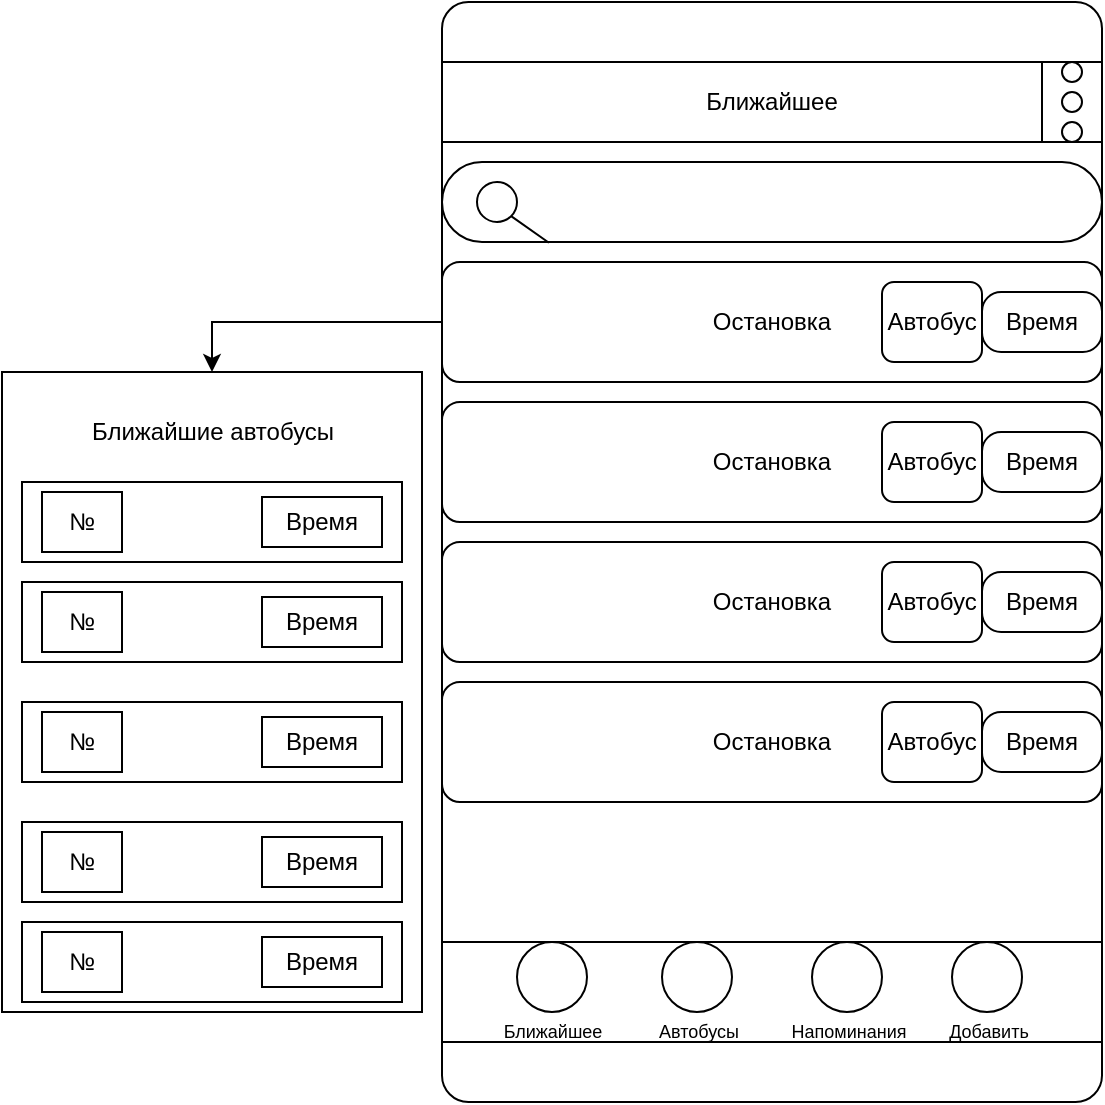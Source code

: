 <mxfile version="20.6.2" pages="4"><diagram id="_y8f85n_esdlcO7d9ung" name="Ближайшее"><mxGraphModel dx="997" dy="579" grid="1" gridSize="10" guides="1" tooltips="1" connect="1" arrows="1" fold="1" page="1" pageScale="1" pageWidth="827" pageHeight="1169" math="0" shadow="0"><root><mxCell id="0"/><mxCell id="1" parent="0"/><mxCell id="b49p6WxpinAUJiqTolzJ-1" value="" style="group" parent="1" vertex="1" connectable="0"><mxGeometry x="230" y="10" width="330" height="550" as="geometry"/></mxCell><mxCell id="Yam4Z6j8YivFw6RkkRNr-1" value="" style="rounded=1;whiteSpace=wrap;html=1;arcSize=4;" parent="b49p6WxpinAUJiqTolzJ-1" vertex="1"><mxGeometry width="330" height="550" as="geometry"/></mxCell><mxCell id="Yam4Z6j8YivFw6RkkRNr-2" value="Ближайшее" style="rounded=0;whiteSpace=wrap;html=1;" parent="b49p6WxpinAUJiqTolzJ-1" vertex="1"><mxGeometry y="30" width="330" height="40" as="geometry"/></mxCell><mxCell id="Yam4Z6j8YivFw6RkkRNr-11" value="" style="rounded=0;whiteSpace=wrap;html=1;" parent="b49p6WxpinAUJiqTolzJ-1" vertex="1"><mxGeometry y="470" width="330" height="50" as="geometry"/></mxCell><mxCell id="Yam4Z6j8YivFw6RkkRNr-14" value="" style="ellipse;whiteSpace=wrap;html=1;aspect=fixed;fontSize=9;" parent="b49p6WxpinAUJiqTolzJ-1" vertex="1"><mxGeometry x="37.5" y="470" width="35" height="35" as="geometry"/></mxCell><mxCell id="Yam4Z6j8YivFw6RkkRNr-15" value="" style="ellipse;whiteSpace=wrap;html=1;aspect=fixed;" parent="b49p6WxpinAUJiqTolzJ-1" vertex="1"><mxGeometry x="110" y="470" width="35" height="35" as="geometry"/></mxCell><mxCell id="Yam4Z6j8YivFw6RkkRNr-16" value="" style="ellipse;whiteSpace=wrap;html=1;aspect=fixed;" parent="b49p6WxpinAUJiqTolzJ-1" vertex="1"><mxGeometry x="185" y="470" width="35" height="35" as="geometry"/></mxCell><mxCell id="Yam4Z6j8YivFw6RkkRNr-23" value="" style="ellipse;whiteSpace=wrap;html=1;aspect=fixed;" parent="b49p6WxpinAUJiqTolzJ-1" vertex="1"><mxGeometry x="255" y="470" width="35" height="35" as="geometry"/></mxCell><mxCell id="03R7fuCVjjpDyJXE76V5-1" value="" style="rounded=0;whiteSpace=wrap;html=1;" parent="b49p6WxpinAUJiqTolzJ-1" vertex="1"><mxGeometry x="300" y="30" width="30" height="40" as="geometry"/></mxCell><mxCell id="Yam4Z6j8YivFw6RkkRNr-18" value="" style="ellipse;whiteSpace=wrap;html=1;aspect=fixed;" parent="b49p6WxpinAUJiqTolzJ-1" vertex="1"><mxGeometry x="310" y="60" width="10" height="10" as="geometry"/></mxCell><mxCell id="Yam4Z6j8YivFw6RkkRNr-17" value="" style="ellipse;whiteSpace=wrap;html=1;aspect=fixed;" parent="b49p6WxpinAUJiqTolzJ-1" vertex="1"><mxGeometry x="310" y="30" width="10" height="10" as="geometry"/></mxCell><mxCell id="Yam4Z6j8YivFw6RkkRNr-19" value="" style="ellipse;whiteSpace=wrap;html=1;aspect=fixed;" parent="b49p6WxpinAUJiqTolzJ-1" vertex="1"><mxGeometry x="310" y="45" width="10" height="10" as="geometry"/></mxCell><mxCell id="5UEPkNXFmv_SA4Nq0oiT-2" value="Время" style="rounded=1;whiteSpace=wrap;html=1;arcSize=32;" parent="b49p6WxpinAUJiqTolzJ-1" vertex="1"><mxGeometry x="270" y="215" width="60" height="30" as="geometry"/></mxCell><mxCell id="5UEPkNXFmv_SA4Nq0oiT-3" value="Автобус" style="rounded=1;whiteSpace=wrap;html=1;" parent="b49p6WxpinAUJiqTolzJ-1" vertex="1"><mxGeometry x="220" y="210" width="50" height="40" as="geometry"/></mxCell><mxCell id="Yam4Z6j8YivFw6RkkRNr-20" value="Напоминания" style="text;html=1;resizable=0;autosize=1;align=center;verticalAlign=middle;points=[];fillColor=none;strokeColor=none;rounded=0;fontSize=9;" parent="1" vertex="1"><mxGeometry x="392.5" y="515" width="80" height="20" as="geometry"/></mxCell><mxCell id="Yam4Z6j8YivFw6RkkRNr-21" value="Автобусы" style="text;html=1;resizable=0;autosize=1;align=center;verticalAlign=middle;points=[];fillColor=none;strokeColor=none;rounded=0;fontSize=9;" parent="1" vertex="1"><mxGeometry x="327.5" y="515" width="60" height="20" as="geometry"/></mxCell><mxCell id="Yam4Z6j8YivFw6RkkRNr-22" value="Ближайшее" style="text;html=1;resizable=0;autosize=1;align=center;verticalAlign=middle;points=[];fillColor=none;strokeColor=none;rounded=0;fontSize=9;" parent="1" vertex="1"><mxGeometry x="250" y="515" width="70" height="20" as="geometry"/></mxCell><mxCell id="03R7fuCVjjpDyJXE76V5-7" value="Остановка" style="rounded=1;whiteSpace=wrap;html=1;" parent="1" vertex="1"><mxGeometry x="230" y="350" width="330" height="60" as="geometry"/></mxCell><mxCell id="Yam4Z6j8YivFw6RkkRNr-24" value="Добавить" style="text;html=1;resizable=0;autosize=1;align=center;verticalAlign=middle;points=[];fillColor=none;strokeColor=none;rounded=0;fontSize=9;" parent="1" vertex="1"><mxGeometry x="472.5" y="515" width="60" height="20" as="geometry"/></mxCell><mxCell id="03R7fuCVjjpDyJXE76V5-8" value="Остановка" style="rounded=1;whiteSpace=wrap;html=1;" parent="1" vertex="1"><mxGeometry x="230" y="210" width="330" height="60" as="geometry"/></mxCell><mxCell id="03R7fuCVjjpDyJXE76V5-9" value="Остановка" style="rounded=1;whiteSpace=wrap;html=1;" parent="1" vertex="1"><mxGeometry x="230" y="280" width="330" height="60" as="geometry"/></mxCell><mxCell id="vpcyC_Nna_USl7XzzEuj-1" style="edgeStyle=orthogonalEdgeStyle;rounded=0;orthogonalLoop=1;jettySize=auto;html=1;entryX=0.5;entryY=0;entryDx=0;entryDy=0;" edge="1" parent="1" source="03R7fuCVjjpDyJXE76V5-10" target="TdtTYTxf1_3F46-lyXxo-1"><mxGeometry relative="1" as="geometry"/></mxCell><mxCell id="03R7fuCVjjpDyJXE76V5-10" value="Остановка" style="rounded=1;whiteSpace=wrap;html=1;" parent="1" vertex="1"><mxGeometry x="230" y="140" width="330" height="60" as="geometry"/></mxCell><mxCell id="03R7fuCVjjpDyJXE76V5-11" value="" style="rounded=1;whiteSpace=wrap;html=1;arcSize=50;" parent="1" vertex="1"><mxGeometry x="230" y="90" width="330" height="40" as="geometry"/></mxCell><mxCell id="03R7fuCVjjpDyJXE76V5-13" value="" style="ellipse;whiteSpace=wrap;html=1;aspect=fixed;" parent="1" vertex="1"><mxGeometry x="247.5" y="100" width="20" height="20" as="geometry"/></mxCell><mxCell id="03R7fuCVjjpDyJXE76V5-16" value="" style="shape=link;html=1;rounded=0;exitX=1;exitY=1;exitDx=0;exitDy=0;entryX=0.162;entryY=1.01;entryDx=0;entryDy=0;entryPerimeter=0;width=0;" parent="1" source="03R7fuCVjjpDyJXE76V5-13" target="03R7fuCVjjpDyJXE76V5-11" edge="1"><mxGeometry width="100" relative="1" as="geometry"><mxPoint x="360" y="280" as="sourcePoint"/><mxPoint x="460" y="280" as="targetPoint"/></mxGeometry></mxCell><mxCell id="03R7fuCVjjpDyJXE76V5-23" value="Время" style="rounded=1;whiteSpace=wrap;html=1;arcSize=32;" parent="1" vertex="1"><mxGeometry x="500" y="155" width="60" height="30" as="geometry"/></mxCell><mxCell id="03R7fuCVjjpDyJXE76V5-25" value="Автобус" style="rounded=1;whiteSpace=wrap;html=1;" parent="1" vertex="1"><mxGeometry x="450" y="150" width="50" height="40" as="geometry"/></mxCell><mxCell id="5UEPkNXFmv_SA4Nq0oiT-8" value="Время" style="rounded=1;whiteSpace=wrap;html=1;arcSize=32;" parent="1" vertex="1"><mxGeometry x="500" y="225" width="60" height="30" as="geometry"/></mxCell><mxCell id="5UEPkNXFmv_SA4Nq0oiT-9" value="Автобус" style="rounded=1;whiteSpace=wrap;html=1;" parent="1" vertex="1"><mxGeometry x="450" y="220" width="50" height="40" as="geometry"/></mxCell><mxCell id="5UEPkNXFmv_SA4Nq0oiT-10" value="Время" style="rounded=1;whiteSpace=wrap;html=1;arcSize=32;" parent="1" vertex="1"><mxGeometry x="500" y="295" width="60" height="30" as="geometry"/></mxCell><mxCell id="5UEPkNXFmv_SA4Nq0oiT-16" value="Время" style="rounded=1;whiteSpace=wrap;html=1;arcSize=32;" parent="1" vertex="1"><mxGeometry x="500" y="365" width="60" height="30" as="geometry"/></mxCell><mxCell id="5UEPkNXFmv_SA4Nq0oiT-11" value="Автобус" style="rounded=1;whiteSpace=wrap;html=1;" parent="1" vertex="1"><mxGeometry x="450" y="290" width="50" height="40" as="geometry"/></mxCell><mxCell id="5UEPkNXFmv_SA4Nq0oiT-17" value="Автобус" style="rounded=1;whiteSpace=wrap;html=1;" parent="1" vertex="1"><mxGeometry x="450" y="360" width="50" height="40" as="geometry"/></mxCell><mxCell id="TdtTYTxf1_3F46-lyXxo-1" value="" style="rounded=0;whiteSpace=wrap;html=1;" vertex="1" parent="1"><mxGeometry x="10" y="195" width="210" height="320" as="geometry"/></mxCell><mxCell id="TdtTYTxf1_3F46-lyXxo-2" value="" style="rounded=0;whiteSpace=wrap;html=1;" vertex="1" parent="1"><mxGeometry x="20" y="250" width="190" height="40" as="geometry"/></mxCell><mxCell id="TdtTYTxf1_3F46-lyXxo-3" value="" style="rounded=0;whiteSpace=wrap;html=1;" vertex="1" parent="1"><mxGeometry x="20" y="300" width="190" height="40" as="geometry"/></mxCell><mxCell id="TdtTYTxf1_3F46-lyXxo-4" value="" style="rounded=0;whiteSpace=wrap;html=1;" vertex="1" parent="1"><mxGeometry x="20" y="360" width="190" height="40" as="geometry"/></mxCell><mxCell id="TdtTYTxf1_3F46-lyXxo-5" value="" style="rounded=0;whiteSpace=wrap;html=1;" vertex="1" parent="1"><mxGeometry x="20" y="420" width="190" height="40" as="geometry"/></mxCell><mxCell id="TdtTYTxf1_3F46-lyXxo-6" value="" style="rounded=0;whiteSpace=wrap;html=1;" vertex="1" parent="1"><mxGeometry x="20" y="470" width="190" height="40" as="geometry"/></mxCell><mxCell id="TdtTYTxf1_3F46-lyXxo-7" value="Ближайшие автобусы" style="text;html=1;resizable=0;autosize=1;align=center;verticalAlign=middle;points=[];fillColor=none;strokeColor=none;rounded=0;" vertex="1" parent="1"><mxGeometry x="45" y="210" width="140" height="30" as="geometry"/></mxCell><mxCell id="_dEVWpUSaZ03Rhdp4py4-1" value="№" style="rounded=0;whiteSpace=wrap;html=1;" vertex="1" parent="1"><mxGeometry x="30" y="255" width="40" height="30" as="geometry"/></mxCell><mxCell id="_dEVWpUSaZ03Rhdp4py4-2" value="Время" style="rounded=0;whiteSpace=wrap;html=1;" vertex="1" parent="1"><mxGeometry x="140" y="257.5" width="60" height="25" as="geometry"/></mxCell><mxCell id="_dEVWpUSaZ03Rhdp4py4-3" value="Время" style="rounded=0;whiteSpace=wrap;html=1;" vertex="1" parent="1"><mxGeometry x="140" y="307.5" width="60" height="25" as="geometry"/></mxCell><mxCell id="_dEVWpUSaZ03Rhdp4py4-4" value="Время" style="rounded=0;whiteSpace=wrap;html=1;" vertex="1" parent="1"><mxGeometry x="140" y="367.5" width="60" height="25" as="geometry"/></mxCell><mxCell id="_dEVWpUSaZ03Rhdp4py4-5" value="Время" style="rounded=0;whiteSpace=wrap;html=1;" vertex="1" parent="1"><mxGeometry x="140" y="427.5" width="60" height="25" as="geometry"/></mxCell><mxCell id="_dEVWpUSaZ03Rhdp4py4-6" value="Время" style="rounded=0;whiteSpace=wrap;html=1;" vertex="1" parent="1"><mxGeometry x="140" y="477.5" width="60" height="25" as="geometry"/></mxCell><mxCell id="_dEVWpUSaZ03Rhdp4py4-7" value="№" style="rounded=0;whiteSpace=wrap;html=1;" vertex="1" parent="1"><mxGeometry x="30" y="305" width="40" height="30" as="geometry"/></mxCell><mxCell id="_dEVWpUSaZ03Rhdp4py4-8" value="№" style="rounded=0;whiteSpace=wrap;html=1;" vertex="1" parent="1"><mxGeometry x="30" y="365" width="40" height="30" as="geometry"/></mxCell><mxCell id="_dEVWpUSaZ03Rhdp4py4-9" value="№" style="rounded=0;whiteSpace=wrap;html=1;" vertex="1" parent="1"><mxGeometry x="30" y="425" width="40" height="30" as="geometry"/></mxCell><mxCell id="_dEVWpUSaZ03Rhdp4py4-10" value="№" style="rounded=0;whiteSpace=wrap;html=1;" vertex="1" parent="1"><mxGeometry x="30" y="475" width="40" height="30" as="geometry"/></mxCell></root></mxGraphModel></diagram><diagram id="toYEGM3J-mHtrx5plt3y" name="Автобусы"><mxGraphModel dx="997" dy="579" grid="1" gridSize="10" guides="1" tooltips="1" connect="1" arrows="1" fold="1" page="1" pageScale="1" pageWidth="827" pageHeight="1169" math="0" shadow="0"><root><mxCell id="0"/><mxCell id="1" parent="0"/><mxCell id="cJidqIV1qGNQ0AWsKn_H-1" value="" style="group" parent="1" vertex="1" connectable="0"><mxGeometry x="260" y="10" width="330" height="550" as="geometry"/></mxCell><mxCell id="cJidqIV1qGNQ0AWsKn_H-2" value="" style="rounded=1;whiteSpace=wrap;html=1;arcSize=4;" parent="cJidqIV1qGNQ0AWsKn_H-1" vertex="1"><mxGeometry width="330" height="550" as="geometry"/></mxCell><mxCell id="cJidqIV1qGNQ0AWsKn_H-3" value="Автобусы" style="rounded=0;whiteSpace=wrap;html=1;" parent="cJidqIV1qGNQ0AWsKn_H-1" vertex="1"><mxGeometry y="30" width="330" height="40" as="geometry"/></mxCell><mxCell id="cJidqIV1qGNQ0AWsKn_H-4" value="" style="rounded=0;whiteSpace=wrap;html=1;" parent="cJidqIV1qGNQ0AWsKn_H-1" vertex="1"><mxGeometry y="470" width="330" height="50" as="geometry"/></mxCell><mxCell id="cJidqIV1qGNQ0AWsKn_H-5" value="" style="ellipse;whiteSpace=wrap;html=1;aspect=fixed;fontSize=9;" parent="cJidqIV1qGNQ0AWsKn_H-1" vertex="1"><mxGeometry x="37.5" y="470" width="35" height="35" as="geometry"/></mxCell><mxCell id="cJidqIV1qGNQ0AWsKn_H-6" value="" style="ellipse;whiteSpace=wrap;html=1;aspect=fixed;" parent="cJidqIV1qGNQ0AWsKn_H-1" vertex="1"><mxGeometry x="110" y="470" width="35" height="35" as="geometry"/></mxCell><mxCell id="cJidqIV1qGNQ0AWsKn_H-7" value="" style="ellipse;whiteSpace=wrap;html=1;aspect=fixed;" parent="cJidqIV1qGNQ0AWsKn_H-1" vertex="1"><mxGeometry x="185" y="470" width="35" height="35" as="geometry"/></mxCell><mxCell id="cJidqIV1qGNQ0AWsKn_H-8" value="" style="ellipse;whiteSpace=wrap;html=1;aspect=fixed;" parent="cJidqIV1qGNQ0AWsKn_H-1" vertex="1"><mxGeometry x="255" y="470" width="35" height="35" as="geometry"/></mxCell><mxCell id="cJidqIV1qGNQ0AWsKn_H-9" value="" style="rounded=0;whiteSpace=wrap;html=1;" parent="cJidqIV1qGNQ0AWsKn_H-1" vertex="1"><mxGeometry x="300" y="30" width="30" height="40" as="geometry"/></mxCell><mxCell id="cJidqIV1qGNQ0AWsKn_H-10" value="" style="ellipse;whiteSpace=wrap;html=1;aspect=fixed;" parent="cJidqIV1qGNQ0AWsKn_H-1" vertex="1"><mxGeometry x="310" y="60" width="10" height="10" as="geometry"/></mxCell><mxCell id="cJidqIV1qGNQ0AWsKn_H-11" value="" style="ellipse;whiteSpace=wrap;html=1;aspect=fixed;" parent="cJidqIV1qGNQ0AWsKn_H-1" vertex="1"><mxGeometry x="310" y="30" width="10" height="10" as="geometry"/></mxCell><mxCell id="cJidqIV1qGNQ0AWsKn_H-12" value="" style="ellipse;whiteSpace=wrap;html=1;aspect=fixed;" parent="cJidqIV1qGNQ0AWsKn_H-1" vertex="1"><mxGeometry x="310" y="45" width="10" height="10" as="geometry"/></mxCell><mxCell id="q44yV63X0uvWACJ0LiTc-1" value="Напоминания" style="text;html=1;resizable=0;autosize=1;align=center;verticalAlign=middle;points=[];fillColor=none;strokeColor=none;rounded=0;fontSize=9;" parent="cJidqIV1qGNQ0AWsKn_H-1" vertex="1"><mxGeometry x="166.25" y="505" width="80" height="20" as="geometry"/></mxCell><mxCell id="q44yV63X0uvWACJ0LiTc-2" value="Автобусы" style="text;html=1;resizable=0;autosize=1;align=center;verticalAlign=middle;points=[];fillColor=none;strokeColor=none;rounded=0;fontSize=9;" parent="cJidqIV1qGNQ0AWsKn_H-1" vertex="1"><mxGeometry x="101.25" y="505" width="60" height="20" as="geometry"/></mxCell><mxCell id="q44yV63X0uvWACJ0LiTc-3" value="Ближайшее" style="text;html=1;resizable=0;autosize=1;align=center;verticalAlign=middle;points=[];fillColor=none;strokeColor=none;rounded=0;fontSize=9;" parent="cJidqIV1qGNQ0AWsKn_H-1" vertex="1"><mxGeometry x="23.75" y="505" width="70" height="20" as="geometry"/></mxCell><mxCell id="q44yV63X0uvWACJ0LiTc-4" value="Добавить" style="text;html=1;resizable=0;autosize=1;align=center;verticalAlign=middle;points=[];fillColor=none;strokeColor=none;rounded=0;fontSize=9;" parent="cJidqIV1qGNQ0AWsKn_H-1" vertex="1"><mxGeometry x="246.25" y="505" width="60" height="20" as="geometry"/></mxCell><mxCell id="1Cdg1kN4NvdRtOSeIrVH-1" value="Автобус" style="rounded=1;whiteSpace=wrap;html=1;" parent="cJidqIV1qGNQ0AWsKn_H-1" vertex="1"><mxGeometry y="140" width="330" height="60" as="geometry"/></mxCell><mxCell id="1Cdg1kN4NvdRtOSeIrVH-2" value="Автобус" style="rounded=1;whiteSpace=wrap;html=1;" parent="cJidqIV1qGNQ0AWsKn_H-1" vertex="1"><mxGeometry y="210" width="330" height="60" as="geometry"/></mxCell><mxCell id="1Cdg1kN4NvdRtOSeIrVH-3" value="Автобус" style="rounded=1;whiteSpace=wrap;html=1;" parent="cJidqIV1qGNQ0AWsKn_H-1" vertex="1"><mxGeometry y="280" width="330" height="60" as="geometry"/></mxCell><mxCell id="Zofx3eeBoPFV5pJOv5YT-1" value="" style="rounded=1;whiteSpace=wrap;html=1;arcSize=50;" parent="cJidqIV1qGNQ0AWsKn_H-1" vertex="1"><mxGeometry y="80" width="330" height="40" as="geometry"/></mxCell><mxCell id="Zofx3eeBoPFV5pJOv5YT-2" value="" style="ellipse;whiteSpace=wrap;html=1;aspect=fixed;" parent="cJidqIV1qGNQ0AWsKn_H-1" vertex="1"><mxGeometry x="17.5" y="90" width="20" height="20" as="geometry"/></mxCell><mxCell id="Zofx3eeBoPFV5pJOv5YT-3" value="" style="shape=link;html=1;rounded=0;exitX=1;exitY=1;exitDx=0;exitDy=0;entryX=0.162;entryY=1.01;entryDx=0;entryDy=0;entryPerimeter=0;width=0;" parent="cJidqIV1qGNQ0AWsKn_H-1" source="Zofx3eeBoPFV5pJOv5YT-2" target="Zofx3eeBoPFV5pJOv5YT-1" edge="1"><mxGeometry width="100" relative="1" as="geometry"><mxPoint x="130" y="270" as="sourcePoint"/><mxPoint x="230" y="270" as="targetPoint"/></mxGeometry></mxCell><mxCell id="Zofx3eeBoPFV5pJOv5YT-27" value="Автобус" style="rounded=1;whiteSpace=wrap;html=1;" parent="cJidqIV1qGNQ0AWsKn_H-1" vertex="1"><mxGeometry y="350" width="330" height="60" as="geometry"/></mxCell><mxCell id="Zofx3eeBoPFV5pJOv5YT-28" value="№" style="rounded=1;whiteSpace=wrap;html=1;" parent="cJidqIV1qGNQ0AWsKn_H-1" vertex="1"><mxGeometry x="7.5" y="150" width="40" height="40" as="geometry"/></mxCell><mxCell id="Zofx3eeBoPFV5pJOv5YT-29" value="№" style="rounded=1;whiteSpace=wrap;html=1;" parent="cJidqIV1qGNQ0AWsKn_H-1" vertex="1"><mxGeometry x="7.5" y="220" width="40" height="40" as="geometry"/></mxCell><mxCell id="Zofx3eeBoPFV5pJOv5YT-30" value="№" style="rounded=1;whiteSpace=wrap;html=1;" parent="cJidqIV1qGNQ0AWsKn_H-1" vertex="1"><mxGeometry x="7.5" y="290" width="40" height="40" as="geometry"/></mxCell><mxCell id="Zofx3eeBoPFV5pJOv5YT-31" value="№" style="rounded=1;whiteSpace=wrap;html=1;" parent="cJidqIV1qGNQ0AWsKn_H-1" vertex="1"><mxGeometry x="7.5" y="360" width="40" height="40" as="geometry"/></mxCell><mxCell id="Rb6sk7Vmc9aKg5yc69ai-1" value="Изменить" style="rounded=1;whiteSpace=wrap;html=1;strokeWidth=1;" parent="cJidqIV1qGNQ0AWsKn_H-1" vertex="1"><mxGeometry x="280" y="140" width="50" height="20" as="geometry"/></mxCell><mxCell id="Rb6sk7Vmc9aKg5yc69ai-2" value="Изменить" style="rounded=1;whiteSpace=wrap;html=1;strokeWidth=1;" parent="cJidqIV1qGNQ0AWsKn_H-1" vertex="1"><mxGeometry x="280" y="210" width="50" height="20" as="geometry"/></mxCell><mxCell id="Rb6sk7Vmc9aKg5yc69ai-3" value="Изменить" style="rounded=1;whiteSpace=wrap;html=1;strokeWidth=1;" parent="cJidqIV1qGNQ0AWsKn_H-1" vertex="1"><mxGeometry x="280" y="280" width="50" height="20" as="geometry"/></mxCell><mxCell id="Rb6sk7Vmc9aKg5yc69ai-4" value="Изменить" style="rounded=1;whiteSpace=wrap;html=1;strokeWidth=1;" parent="cJidqIV1qGNQ0AWsKn_H-1" vertex="1"><mxGeometry x="280" y="350" width="50" height="20" as="geometry"/></mxCell><mxCell id="Zofx3eeBoPFV5pJOv5YT-32" value="" style="rounded=0;whiteSpace=wrap;html=1;" parent="1" vertex="1"><mxGeometry x="30" y="200" width="210" height="340" as="geometry"/></mxCell><mxCell id="Zofx3eeBoPFV5pJOv5YT-33" style="edgeStyle=orthogonalEdgeStyle;rounded=0;orthogonalLoop=1;jettySize=auto;html=1;entryX=0.5;entryY=0;entryDx=0;entryDy=0;" parent="1" source="1Cdg1kN4NvdRtOSeIrVH-1" target="Zofx3eeBoPFV5pJOv5YT-32" edge="1"><mxGeometry relative="1" as="geometry"/></mxCell><mxCell id="Zofx3eeBoPFV5pJOv5YT-61" value="Остановка" style="rounded=1;whiteSpace=wrap;html=1;" parent="1" vertex="1"><mxGeometry x="30" y="240" width="210" height="40" as="geometry"/></mxCell><mxCell id="Zofx3eeBoPFV5pJOv5YT-89" value="Остановка" style="rounded=1;whiteSpace=wrap;html=1;" parent="1" vertex="1"><mxGeometry x="30" y="290" width="210" height="40" as="geometry"/></mxCell><mxCell id="Zofx3eeBoPFV5pJOv5YT-91" value="Остановка" style="rounded=1;whiteSpace=wrap;html=1;" parent="1" vertex="1"><mxGeometry x="30" y="340" width="210" height="40" as="geometry"/></mxCell><mxCell id="Zofx3eeBoPFV5pJOv5YT-92" value="Остановка" style="rounded=1;whiteSpace=wrap;html=1;" parent="1" vertex="1"><mxGeometry x="30" y="390" width="210" height="40" as="geometry"/></mxCell><mxCell id="Zofx3eeBoPFV5pJOv5YT-93" value="Остановка" style="rounded=1;whiteSpace=wrap;html=1;" parent="1" vertex="1"><mxGeometry x="30" y="440" width="210" height="40" as="geometry"/></mxCell><mxCell id="Zofx3eeBoPFV5pJOv5YT-94" value="" style="rounded=1;whiteSpace=wrap;html=1;" parent="1" vertex="1"><mxGeometry x="200" y="250" width="40" height="20" as="geometry"/></mxCell><mxCell id="Zofx3eeBoPFV5pJOv5YT-95" value="" style="rounded=1;whiteSpace=wrap;html=1;" parent="1" vertex="1"><mxGeometry x="200" y="300" width="40" height="20" as="geometry"/></mxCell><mxCell id="Zofx3eeBoPFV5pJOv5YT-96" value="" style="rounded=1;whiteSpace=wrap;html=1;" parent="1" vertex="1"><mxGeometry x="200" y="350" width="40" height="20" as="geometry"/></mxCell><mxCell id="Zofx3eeBoPFV5pJOv5YT-97" value="" style="rounded=1;whiteSpace=wrap;html=1;" parent="1" vertex="1"><mxGeometry x="200" y="400" width="40" height="20" as="geometry"/></mxCell><mxCell id="Zofx3eeBoPFV5pJOv5YT-98" value="" style="rounded=1;whiteSpace=wrap;html=1;" parent="1" vertex="1"><mxGeometry x="200" y="450" width="40" height="20" as="geometry"/></mxCell><mxCell id="Rb6sk7Vmc9aKg5yc69ai-5" value="Удалить или редактировать данные" style="rounded=0;whiteSpace=wrap;html=1;strokeWidth=1;" parent="1" vertex="1"><mxGeometry x="610" y="210" width="190" height="320" as="geometry"/></mxCell><mxCell id="Rb6sk7Vmc9aKg5yc69ai-7" style="edgeStyle=orthogonalEdgeStyle;rounded=0;orthogonalLoop=1;jettySize=auto;html=1;entryX=0.5;entryY=0;entryDx=0;entryDy=0;exitX=0.5;exitY=1;exitDx=0;exitDy=0;" parent="1" source="Rb6sk7Vmc9aKg5yc69ai-1" target="Rb6sk7Vmc9aKg5yc69ai-5" edge="1"><mxGeometry relative="1" as="geometry"/></mxCell></root></mxGraphModel></diagram><diagram id="h0MvNykx9WNqWDkKzryS" name="Напоминания"><mxGraphModel dx="997" dy="579" grid="1" gridSize="10" guides="1" tooltips="1" connect="1" arrows="1" fold="1" page="1" pageScale="1" pageWidth="827" pageHeight="1169" math="0" shadow="0"><root><mxCell id="0"/><mxCell id="1" parent="0"/><mxCell id="N_iDdNg4ZClv5fEzShKm-1" value="" style="rounded=1;whiteSpace=wrap;html=1;arcSize=4;" parent="1" vertex="1"><mxGeometry x="230" y="10" width="330" height="550" as="geometry"/></mxCell><mxCell id="N_iDdNg4ZClv5fEzShKm-15" value="Напоминания" style="rounded=0;whiteSpace=wrap;html=1;" parent="1" vertex="1"><mxGeometry x="230" y="40" width="330" height="40" as="geometry"/></mxCell><mxCell id="N_iDdNg4ZClv5fEzShKm-18" value="" style="group" parent="1" vertex="1" connectable="0"><mxGeometry x="240" y="100" width="310" height="90" as="geometry"/></mxCell><mxCell id="N_iDdNg4ZClv5fEzShKm-2" value="" style="rounded=1;whiteSpace=wrap;html=1;" parent="N_iDdNg4ZClv5fEzShKm-18" vertex="1"><mxGeometry width="310" height="90" as="geometry"/></mxCell><mxCell id="N_iDdNg4ZClv5fEzShKm-3" value="" style="rounded=1;whiteSpace=wrap;html=1;arcSize=50;" parent="N_iDdNg4ZClv5fEzShKm-18" vertex="1"><mxGeometry x="250" y="35" width="50" height="20" as="geometry"/></mxCell><mxCell id="N_iDdNg4ZClv5fEzShKm-4" value="" style="ellipse;whiteSpace=wrap;html=1;" parent="N_iDdNg4ZClv5fEzShKm-18" vertex="1"><mxGeometry x="250" y="35" width="20" height="20" as="geometry"/></mxCell><mxCell id="N_iDdNg4ZClv5fEzShKm-6" value="Номер автобуса" style="rounded=1;whiteSpace=wrap;html=1;arcSize=26;" parent="N_iDdNg4ZClv5fEzShKm-18" vertex="1"><mxGeometry y="40" width="70" height="50" as="geometry"/></mxCell><mxCell id="N_iDdNg4ZClv5fEzShKm-9" value="Название поездки" style="rounded=0;whiteSpace=wrap;html=1;" parent="N_iDdNg4ZClv5fEzShKm-18" vertex="1"><mxGeometry x="87.25" y="20" width="155" height="30" as="geometry"/></mxCell><mxCell id="N_iDdNg4ZClv5fEzShKm-10" value="Остановка" style="rounded=1;whiteSpace=wrap;html=1;" parent="N_iDdNg4ZClv5fEzShKm-18" vertex="1"><mxGeometry x="79.5" y="60" width="170.5" height="20" as="geometry"/></mxCell><mxCell id="N_iDdNg4ZClv5fEzShKm-11" value="Время" style="rounded=1;whiteSpace=wrap;html=1;arcSize=48;" parent="N_iDdNg4ZClv5fEzShKm-18" vertex="1"><mxGeometry width="70" height="30" as="geometry"/></mxCell><mxCell id="N_iDdNg4ZClv5fEzShKm-19" value="" style="rounded=0;whiteSpace=wrap;html=1;" parent="1" vertex="1"><mxGeometry x="230" y="480" width="330" height="50" as="geometry"/></mxCell><mxCell id="N_iDdNg4ZClv5fEzShKm-20" value="" style="ellipse;whiteSpace=wrap;html=1;aspect=fixed;" parent="1" vertex="1"><mxGeometry x="375" y="425" width="40" height="40" as="geometry"/></mxCell><mxCell id="N_iDdNg4ZClv5fEzShKm-21" value="" style="shape=umlDestroy;whiteSpace=wrap;html=1;strokeWidth=3;rotation=45;" parent="1" vertex="1"><mxGeometry x="385" y="435" width="20" height="20" as="geometry"/></mxCell><mxCell id="N_iDdNg4ZClv5fEzShKm-22" value="" style="ellipse;whiteSpace=wrap;html=1;aspect=fixed;fontSize=9;" parent="1" vertex="1"><mxGeometry x="267.5" y="480" width="35" height="35" as="geometry"/></mxCell><mxCell id="N_iDdNg4ZClv5fEzShKm-23" value="" style="ellipse;whiteSpace=wrap;html=1;aspect=fixed;" parent="1" vertex="1"><mxGeometry x="340" y="480" width="35" height="35" as="geometry"/></mxCell><mxCell id="N_iDdNg4ZClv5fEzShKm-25" value="" style="ellipse;whiteSpace=wrap;html=1;aspect=fixed;" parent="1" vertex="1"><mxGeometry x="415" y="480" width="35" height="35" as="geometry"/></mxCell><mxCell id="N_iDdNg4ZClv5fEzShKm-27" value="" style="rounded=0;whiteSpace=wrap;html=1;" parent="1" vertex="1"><mxGeometry x="530" y="40" width="30" height="40" as="geometry"/></mxCell><mxCell id="N_iDdNg4ZClv5fEzShKm-28" value="" style="ellipse;whiteSpace=wrap;html=1;aspect=fixed;" parent="1" vertex="1"><mxGeometry x="540" y="40" width="10" height="10" as="geometry"/></mxCell><mxCell id="N_iDdNg4ZClv5fEzShKm-29" value="" style="ellipse;whiteSpace=wrap;html=1;aspect=fixed;" parent="1" vertex="1"><mxGeometry x="540" y="70" width="10" height="10" as="geometry"/></mxCell><mxCell id="N_iDdNg4ZClv5fEzShKm-31" value="" style="ellipse;whiteSpace=wrap;html=1;aspect=fixed;" parent="1" vertex="1"><mxGeometry x="540" y="55" width="10" height="10" as="geometry"/></mxCell><mxCell id="N_iDdNg4ZClv5fEzShKm-32" value="Напоминания" style="text;html=1;resizable=0;autosize=1;align=center;verticalAlign=middle;points=[];fillColor=none;strokeColor=none;rounded=0;fontSize=9;" parent="1" vertex="1"><mxGeometry x="392.5" y="515" width="80" height="20" as="geometry"/></mxCell><mxCell id="N_iDdNg4ZClv5fEzShKm-33" value="Автобусы" style="text;html=1;resizable=0;autosize=1;align=center;verticalAlign=middle;points=[];fillColor=none;strokeColor=none;rounded=0;fontSize=9;" parent="1" vertex="1"><mxGeometry x="327.5" y="515" width="60" height="20" as="geometry"/></mxCell><mxCell id="N_iDdNg4ZClv5fEzShKm-34" value="Ближайшее" style="text;html=1;resizable=0;autosize=1;align=center;verticalAlign=middle;points=[];fillColor=none;strokeColor=none;rounded=0;fontSize=9;" parent="1" vertex="1"><mxGeometry x="250" y="515" width="70" height="20" as="geometry"/></mxCell><mxCell id="N_iDdNg4ZClv5fEzShKm-35" value="" style="ellipse;whiteSpace=wrap;html=1;aspect=fixed;" parent="1" vertex="1"><mxGeometry x="485" y="480" width="35" height="35" as="geometry"/></mxCell><mxCell id="N_iDdNg4ZClv5fEzShKm-36" value="Добавить" style="text;html=1;resizable=0;autosize=1;align=center;verticalAlign=middle;points=[];fillColor=none;strokeColor=none;rounded=0;fontSize=9;" parent="1" vertex="1"><mxGeometry x="472.5" y="515" width="60" height="20" as="geometry"/></mxCell></root></mxGraphModel></diagram><diagram id="xFh9Whe8njGJXrnGmQkG" name="Добавление автобуса или остановки"><mxGraphModel dx="997" dy="579" grid="1" gridSize="10" guides="1" tooltips="1" connect="1" arrows="1" fold="1" page="1" pageScale="1" pageWidth="827" pageHeight="1169" math="0" shadow="0"><root><mxCell id="0"/><mxCell id="1" parent="0"/><mxCell id="6hc36Imq6TL9LgenRkQy-1" value="" style="group;strokeWidth=9;" parent="1" vertex="1" connectable="0"><mxGeometry x="260" y="10" width="346.25" height="550" as="geometry"/></mxCell><mxCell id="6hc36Imq6TL9LgenRkQy-2" value="" style="rounded=1;whiteSpace=wrap;html=1;arcSize=4;" parent="6hc36Imq6TL9LgenRkQy-1" vertex="1"><mxGeometry width="330" height="550" as="geometry"/></mxCell><mxCell id="6hc36Imq6TL9LgenRkQy-3" value="Добавить" style="rounded=0;whiteSpace=wrap;html=1;" parent="6hc36Imq6TL9LgenRkQy-1" vertex="1"><mxGeometry y="30" width="330" height="40" as="geometry"/></mxCell><mxCell id="6hc36Imq6TL9LgenRkQy-4" value="" style="rounded=0;whiteSpace=wrap;html=1;" parent="6hc36Imq6TL9LgenRkQy-1" vertex="1"><mxGeometry y="470" width="330" height="50" as="geometry"/></mxCell><mxCell id="6hc36Imq6TL9LgenRkQy-5" value="" style="ellipse;whiteSpace=wrap;html=1;aspect=fixed;fontSize=9;" parent="6hc36Imq6TL9LgenRkQy-1" vertex="1"><mxGeometry x="37.5" y="470" width="35" height="35" as="geometry"/></mxCell><mxCell id="6hc36Imq6TL9LgenRkQy-6" value="" style="ellipse;whiteSpace=wrap;html=1;aspect=fixed;" parent="6hc36Imq6TL9LgenRkQy-1" vertex="1"><mxGeometry x="110" y="470" width="35" height="35" as="geometry"/></mxCell><mxCell id="6hc36Imq6TL9LgenRkQy-7" value="" style="ellipse;whiteSpace=wrap;html=1;aspect=fixed;" parent="6hc36Imq6TL9LgenRkQy-1" vertex="1"><mxGeometry x="185" y="470" width="35" height="35" as="geometry"/></mxCell><mxCell id="6hc36Imq6TL9LgenRkQy-8" value="" style="ellipse;whiteSpace=wrap;html=1;aspect=fixed;" parent="6hc36Imq6TL9LgenRkQy-1" vertex="1"><mxGeometry x="255" y="470" width="35" height="35" as="geometry"/></mxCell><mxCell id="6hc36Imq6TL9LgenRkQy-9" value="" style="rounded=0;whiteSpace=wrap;html=1;" parent="6hc36Imq6TL9LgenRkQy-1" vertex="1"><mxGeometry x="300" y="30" width="30" height="40" as="geometry"/></mxCell><mxCell id="6hc36Imq6TL9LgenRkQy-10" value="" style="ellipse;whiteSpace=wrap;html=1;aspect=fixed;" parent="6hc36Imq6TL9LgenRkQy-1" vertex="1"><mxGeometry x="310" y="60" width="10" height="10" as="geometry"/></mxCell><mxCell id="6hc36Imq6TL9LgenRkQy-11" value="" style="ellipse;whiteSpace=wrap;html=1;aspect=fixed;" parent="6hc36Imq6TL9LgenRkQy-1" vertex="1"><mxGeometry x="310" y="30" width="10" height="10" as="geometry"/></mxCell><mxCell id="6hc36Imq6TL9LgenRkQy-12" value="" style="ellipse;whiteSpace=wrap;html=1;aspect=fixed;" parent="6hc36Imq6TL9LgenRkQy-1" vertex="1"><mxGeometry x="310" y="45" width="10" height="10" as="geometry"/></mxCell><mxCell id="6hc36Imq6TL9LgenRkQy-13" value="Напоминания" style="text;html=1;resizable=0;autosize=1;align=center;verticalAlign=middle;points=[];fillColor=none;strokeColor=none;rounded=0;fontSize=9;" parent="6hc36Imq6TL9LgenRkQy-1" vertex="1"><mxGeometry x="166.25" y="505" width="80" height="20" as="geometry"/></mxCell><mxCell id="6hc36Imq6TL9LgenRkQy-14" value="Автобусы" style="text;html=1;resizable=0;autosize=1;align=center;verticalAlign=middle;points=[];fillColor=none;strokeColor=none;rounded=0;fontSize=9;" parent="6hc36Imq6TL9LgenRkQy-1" vertex="1"><mxGeometry x="97.5" y="505" width="60" height="20" as="geometry"/></mxCell><mxCell id="6hc36Imq6TL9LgenRkQy-15" value="Ближайшее" style="text;html=1;resizable=0;autosize=1;align=center;verticalAlign=middle;points=[];fillColor=none;strokeColor=none;rounded=0;fontSize=9;" parent="6hc36Imq6TL9LgenRkQy-1" vertex="1"><mxGeometry x="23.75" y="505" width="70" height="20" as="geometry"/></mxCell><mxCell id="6hc36Imq6TL9LgenRkQy-16" value="Добавить" style="text;html=1;resizable=0;autosize=1;align=center;verticalAlign=middle;points=[];fillColor=none;strokeColor=none;rounded=0;fontSize=9;" parent="6hc36Imq6TL9LgenRkQy-1" vertex="1"><mxGeometry x="246.25" y="505" width="60" height="20" as="geometry"/></mxCell><mxCell id="UaqGBDBGqdVcqRx_C54m-1" value="" style="rounded=0;whiteSpace=wrap;html=1;" parent="6hc36Imq6TL9LgenRkQy-1" vertex="1"><mxGeometry x="10" y="110" width="310" height="350" as="geometry"/></mxCell><mxCell id="UaqGBDBGqdVcqRx_C54m-2" value="добавить" style="rounded=1;whiteSpace=wrap;html=1;" parent="6hc36Imq6TL9LgenRkQy-1" vertex="1"><mxGeometry x="110" y="410" width="110" height="40" as="geometry"/></mxCell><mxCell id="UaqGBDBGqdVcqRx_C54m-3" value="Название автобуса" style="rounded=0;whiteSpace=wrap;html=1;" parent="6hc36Imq6TL9LgenRkQy-1" vertex="1"><mxGeometry x="103.74" y="130" width="122.5" height="30" as="geometry"/></mxCell><mxCell id="UaqGBDBGqdVcqRx_C54m-5" value="Название остановки" style="rounded=0;whiteSpace=wrap;html=1;" parent="6hc36Imq6TL9LgenRkQy-1" vertex="1"><mxGeometry x="61.88" y="180" width="206.25" height="30" as="geometry"/></mxCell><mxCell id="Z72htMQW3KoEmNfxgzfw-1" value="" style="ellipse;whiteSpace=wrap;html=1;aspect=fixed;" parent="6hc36Imq6TL9LgenRkQy-1" vertex="1"><mxGeometry x="144.99" y="310" width="40" height="40" as="geometry"/></mxCell><mxCell id="Z72htMQW3KoEmNfxgzfw-2" value="" style="shape=umlDestroy;whiteSpace=wrap;html=1;strokeWidth=3;rotation=45;" parent="6hc36Imq6TL9LgenRkQy-1" vertex="1"><mxGeometry x="154.99" y="320" width="20" height="20" as="geometry"/></mxCell><mxCell id="Z72htMQW3KoEmNfxgzfw-5" value="Автобус&amp;nbsp;" style="rounded=1;whiteSpace=wrap;html=1;strokeWidth=2;" parent="6hc36Imq6TL9LgenRkQy-1" vertex="1"><mxGeometry x="10" y="80" width="150" height="30" as="geometry"/></mxCell><mxCell id="Z72htMQW3KoEmNfxgzfw-6" value="Остановка" style="rounded=1;whiteSpace=wrap;html=1;" parent="6hc36Imq6TL9LgenRkQy-1" vertex="1"><mxGeometry x="170" y="80" width="150" height="30" as="geometry"/></mxCell><mxCell id="Z72htMQW3KoEmNfxgzfw-7" value="Название остановки" style="rounded=0;whiteSpace=wrap;html=1;" parent="6hc36Imq6TL9LgenRkQy-1" vertex="1"><mxGeometry x="61.88" y="220" width="206.25" height="30" as="geometry"/></mxCell><mxCell id="Z72htMQW3KoEmNfxgzfw-8" value="Название остановки" style="rounded=0;whiteSpace=wrap;html=1;" parent="6hc36Imq6TL9LgenRkQy-1" vertex="1"><mxGeometry x="61.86" y="260" width="206.25" height="30" as="geometry"/></mxCell><mxCell id="Z72htMQW3KoEmNfxgzfw-3" value="Расписание прибытия автобуса (первый, последний, интервал и т.д )&amp;nbsp;" style="rounded=0;whiteSpace=wrap;html=1;" parent="1" vertex="1"><mxGeometry x="20" y="230" width="220" height="320" as="geometry"/></mxCell><mxCell id="Z72htMQW3KoEmNfxgzfw-4" style="edgeStyle=orthogonalEdgeStyle;rounded=0;orthogonalLoop=1;jettySize=auto;html=1;entryX=0.5;entryY=0;entryDx=0;entryDy=0;" parent="1" source="UaqGBDBGqdVcqRx_C54m-5" target="Z72htMQW3KoEmNfxgzfw-3" edge="1"><mxGeometry relative="1" as="geometry"/></mxCell><mxCell id="4utkcc0XJHHNhZQmLMqo-1" value="Экран как и у добавления автобусов но не указывается расписание автобусов&amp;nbsp; &amp;nbsp;" style="shape=process;whiteSpace=wrap;html=1;backgroundOutline=1;strokeWidth=1;" parent="1" vertex="1"><mxGeometry x="620" y="50" width="230" height="50" as="geometry"/></mxCell><mxCell id="4utkcc0XJHHNhZQmLMqo-2" style="edgeStyle=orthogonalEdgeStyle;rounded=0;orthogonalLoop=1;jettySize=auto;html=1;entryX=0;entryY=0.5;entryDx=0;entryDy=0;" parent="1" source="Z72htMQW3KoEmNfxgzfw-6" target="4utkcc0XJHHNhZQmLMqo-1" edge="1"><mxGeometry relative="1" as="geometry"/></mxCell></root></mxGraphModel></diagram></mxfile>